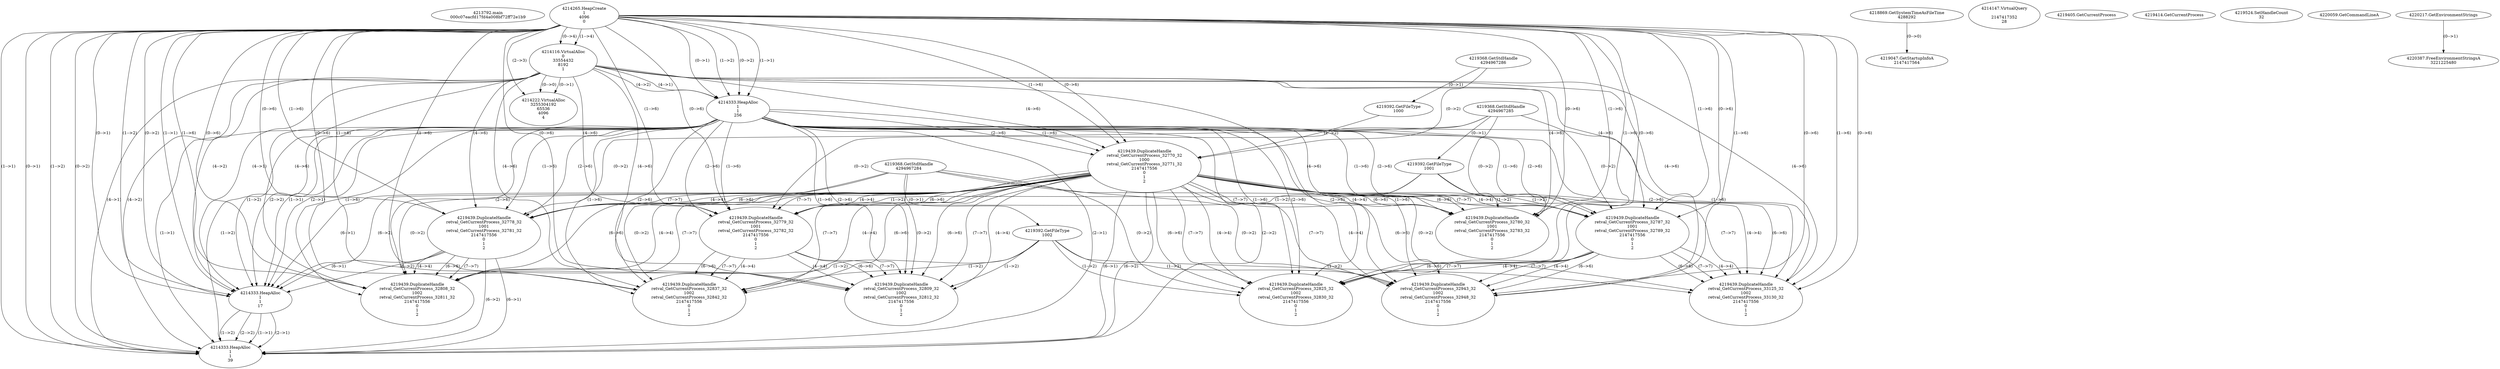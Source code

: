 // Global SCDG with merge call
digraph {
	0 [label="4213792.main
000c07eacfd17fd4a008bf72ff72e1b9"]
	1 [label="4214265.HeapCreate
1
4096
0"]
	2 [label="4218869.GetSystemTimeAsFileTime
4288292"]
	3 [label="4214116.VirtualAlloc
0
33554432
8192
1"]
	1 -> 3 [label="(1-->4)"]
	1 -> 3 [label="(0-->4)"]
	4 [label="4214147.VirtualQuery

2147417352
28"]
	5 [label="4214222.VirtualAlloc
3255304192
65536
4096
4"]
	3 -> 5 [label="(0-->1)"]
	1 -> 5 [label="(2-->3)"]
	3 -> 5 [label="(0-->0)"]
	6 [label="4219047.GetStartupInfoA
2147417564"]
	2 -> 6 [label="(0-->0)"]
	7 [label="4219368.GetStdHandle
4294967286"]
	8 [label="4219392.GetFileType
1000"]
	7 -> 8 [label="(0-->1)"]
	9 [label="4214333.HeapAlloc
1
1
256"]
	1 -> 9 [label="(1-->1)"]
	1 -> 9 [label="(0-->1)"]
	3 -> 9 [label="(4-->1)"]
	1 -> 9 [label="(1-->2)"]
	1 -> 9 [label="(0-->2)"]
	3 -> 9 [label="(4-->2)"]
	10 [label="4219405.GetCurrentProcess
"]
	11 [label="4219414.GetCurrentProcess
"]
	12 [label="4219439.DuplicateHandle
retval_GetCurrentProcess_32770_32
1000
retval_GetCurrentProcess_32771_32
2147417556
0
1
2"]
	7 -> 12 [label="(0-->2)"]
	8 -> 12 [label="(1-->2)"]
	1 -> 12 [label="(1-->6)"]
	1 -> 12 [label="(0-->6)"]
	3 -> 12 [label="(4-->6)"]
	9 -> 12 [label="(1-->6)"]
	9 -> 12 [label="(2-->6)"]
	13 [label="4219368.GetStdHandle
4294967285"]
	14 [label="4219392.GetFileType
1001"]
	13 -> 14 [label="(0-->1)"]
	15 [label="4219439.DuplicateHandle
retval_GetCurrentProcess_32778_32
1001
retval_GetCurrentProcess_32781_32
2147417556
0
1
2"]
	13 -> 15 [label="(0-->2)"]
	14 -> 15 [label="(1-->2)"]
	12 -> 15 [label="(4-->4)"]
	1 -> 15 [label="(1-->6)"]
	1 -> 15 [label="(0-->6)"]
	3 -> 15 [label="(4-->6)"]
	9 -> 15 [label="(1-->6)"]
	9 -> 15 [label="(2-->6)"]
	12 -> 15 [label="(6-->6)"]
	12 -> 15 [label="(7-->7)"]
	16 [label="4219368.GetStdHandle
4294967284"]
	17 [label="4219392.GetFileType
1002"]
	16 -> 17 [label="(0-->1)"]
	18 [label="4219524.SetHandleCount
32"]
	19 [label="4220059.GetCommandLineA
"]
	20 [label="4214333.HeapAlloc
1
1
17"]
	1 -> 20 [label="(1-->1)"]
	1 -> 20 [label="(0-->1)"]
	3 -> 20 [label="(4-->1)"]
	9 -> 20 [label="(1-->1)"]
	9 -> 20 [label="(2-->1)"]
	12 -> 20 [label="(6-->1)"]
	15 -> 20 [label="(6-->1)"]
	1 -> 20 [label="(1-->2)"]
	1 -> 20 [label="(0-->2)"]
	3 -> 20 [label="(4-->2)"]
	9 -> 20 [label="(1-->2)"]
	9 -> 20 [label="(2-->2)"]
	12 -> 20 [label="(6-->2)"]
	15 -> 20 [label="(6-->2)"]
	21 [label="4220217.GetEnvironmentStrings
"]
	22 [label="4214333.HeapAlloc
1
1
39"]
	1 -> 22 [label="(1-->1)"]
	1 -> 22 [label="(0-->1)"]
	3 -> 22 [label="(4-->1)"]
	9 -> 22 [label="(1-->1)"]
	9 -> 22 [label="(2-->1)"]
	12 -> 22 [label="(6-->1)"]
	15 -> 22 [label="(6-->1)"]
	20 -> 22 [label="(1-->1)"]
	20 -> 22 [label="(2-->1)"]
	1 -> 22 [label="(1-->2)"]
	1 -> 22 [label="(0-->2)"]
	3 -> 22 [label="(4-->2)"]
	9 -> 22 [label="(1-->2)"]
	9 -> 22 [label="(2-->2)"]
	12 -> 22 [label="(6-->2)"]
	15 -> 22 [label="(6-->2)"]
	20 -> 22 [label="(1-->2)"]
	20 -> 22 [label="(2-->2)"]
	23 [label="4220387.FreeEnvironmentStringsA
3221225480"]
	21 -> 23 [label="(0-->1)"]
	24 [label="4219439.DuplicateHandle
retval_GetCurrentProcess_32779_32
1001
retval_GetCurrentProcess_32782_32
2147417556
0
1
2"]
	13 -> 24 [label="(0-->2)"]
	14 -> 24 [label="(1-->2)"]
	12 -> 24 [label="(4-->4)"]
	1 -> 24 [label="(1-->6)"]
	1 -> 24 [label="(0-->6)"]
	3 -> 24 [label="(4-->6)"]
	9 -> 24 [label="(1-->6)"]
	9 -> 24 [label="(2-->6)"]
	12 -> 24 [label="(6-->6)"]
	12 -> 24 [label="(7-->7)"]
	25 [label="4219439.DuplicateHandle
retval_GetCurrentProcess_32780_32
1001
retval_GetCurrentProcess_32783_32
2147417556
0
1
2"]
	13 -> 25 [label="(0-->2)"]
	14 -> 25 [label="(1-->2)"]
	12 -> 25 [label="(4-->4)"]
	1 -> 25 [label="(1-->6)"]
	1 -> 25 [label="(0-->6)"]
	3 -> 25 [label="(4-->6)"]
	9 -> 25 [label="(1-->6)"]
	9 -> 25 [label="(2-->6)"]
	12 -> 25 [label="(6-->6)"]
	12 -> 25 [label="(7-->7)"]
	26 [label="4219439.DuplicateHandle
retval_GetCurrentProcess_32808_32
1002
retval_GetCurrentProcess_32811_32
2147417556
0
1
2"]
	16 -> 26 [label="(0-->2)"]
	17 -> 26 [label="(1-->2)"]
	12 -> 26 [label="(4-->4)"]
	15 -> 26 [label="(4-->4)"]
	1 -> 26 [label="(1-->6)"]
	1 -> 26 [label="(0-->6)"]
	3 -> 26 [label="(4-->6)"]
	9 -> 26 [label="(1-->6)"]
	9 -> 26 [label="(2-->6)"]
	12 -> 26 [label="(6-->6)"]
	15 -> 26 [label="(6-->6)"]
	12 -> 26 [label="(7-->7)"]
	15 -> 26 [label="(7-->7)"]
	27 [label="4219439.DuplicateHandle
retval_GetCurrentProcess_32809_32
1002
retval_GetCurrentProcess_32812_32
2147417556
0
1
2"]
	16 -> 27 [label="(0-->2)"]
	17 -> 27 [label="(1-->2)"]
	12 -> 27 [label="(4-->4)"]
	24 -> 27 [label="(4-->4)"]
	1 -> 27 [label="(1-->6)"]
	1 -> 27 [label="(0-->6)"]
	3 -> 27 [label="(4-->6)"]
	9 -> 27 [label="(1-->6)"]
	9 -> 27 [label="(2-->6)"]
	12 -> 27 [label="(6-->6)"]
	24 -> 27 [label="(6-->6)"]
	12 -> 27 [label="(7-->7)"]
	24 -> 27 [label="(7-->7)"]
	28 [label="4219439.DuplicateHandle
retval_GetCurrentProcess_32787_32
1001
retval_GetCurrentProcess_32789_32
2147417556
0
1
2"]
	13 -> 28 [label="(0-->2)"]
	14 -> 28 [label="(1-->2)"]
	12 -> 28 [label="(4-->4)"]
	1 -> 28 [label="(1-->6)"]
	1 -> 28 [label="(0-->6)"]
	3 -> 28 [label="(4-->6)"]
	9 -> 28 [label="(1-->6)"]
	9 -> 28 [label="(2-->6)"]
	12 -> 28 [label="(6-->6)"]
	12 -> 28 [label="(7-->7)"]
	29 [label="4219439.DuplicateHandle
retval_GetCurrentProcess_32825_32
1002
retval_GetCurrentProcess_32830_32
2147417556
0
1
2"]
	16 -> 29 [label="(0-->2)"]
	17 -> 29 [label="(1-->2)"]
	12 -> 29 [label="(4-->4)"]
	28 -> 29 [label="(4-->4)"]
	1 -> 29 [label="(1-->6)"]
	1 -> 29 [label="(0-->6)"]
	3 -> 29 [label="(4-->6)"]
	9 -> 29 [label="(1-->6)"]
	9 -> 29 [label="(2-->6)"]
	12 -> 29 [label="(6-->6)"]
	28 -> 29 [label="(6-->6)"]
	12 -> 29 [label="(7-->7)"]
	28 -> 29 [label="(7-->7)"]
	30 [label="4219439.DuplicateHandle
retval_GetCurrentProcess_32837_32
1002
retval_GetCurrentProcess_32842_32
2147417556
0
1
2"]
	16 -> 30 [label="(0-->2)"]
	17 -> 30 [label="(1-->2)"]
	12 -> 30 [label="(4-->4)"]
	24 -> 30 [label="(4-->4)"]
	1 -> 30 [label="(1-->6)"]
	1 -> 30 [label="(0-->6)"]
	3 -> 30 [label="(4-->6)"]
	9 -> 30 [label="(1-->6)"]
	9 -> 30 [label="(2-->6)"]
	12 -> 30 [label="(6-->6)"]
	24 -> 30 [label="(6-->6)"]
	12 -> 30 [label="(7-->7)"]
	24 -> 30 [label="(7-->7)"]
	31 [label="4219439.DuplicateHandle
retval_GetCurrentProcess_32943_32
1002
retval_GetCurrentProcess_32948_32
2147417556
0
1
2"]
	16 -> 31 [label="(0-->2)"]
	17 -> 31 [label="(1-->2)"]
	12 -> 31 [label="(4-->4)"]
	28 -> 31 [label="(4-->4)"]
	1 -> 31 [label="(1-->6)"]
	1 -> 31 [label="(0-->6)"]
	3 -> 31 [label="(4-->6)"]
	9 -> 31 [label="(1-->6)"]
	9 -> 31 [label="(2-->6)"]
	12 -> 31 [label="(6-->6)"]
	28 -> 31 [label="(6-->6)"]
	12 -> 31 [label="(7-->7)"]
	28 -> 31 [label="(7-->7)"]
	32 [label="4219439.DuplicateHandle
retval_GetCurrentProcess_33125_32
1002
retval_GetCurrentProcess_33130_32
2147417556
0
1
2"]
	16 -> 32 [label="(0-->2)"]
	17 -> 32 [label="(1-->2)"]
	12 -> 32 [label="(4-->4)"]
	28 -> 32 [label="(4-->4)"]
	1 -> 32 [label="(1-->6)"]
	1 -> 32 [label="(0-->6)"]
	3 -> 32 [label="(4-->6)"]
	9 -> 32 [label="(1-->6)"]
	9 -> 32 [label="(2-->6)"]
	12 -> 32 [label="(6-->6)"]
	28 -> 32 [label="(6-->6)"]
	12 -> 32 [label="(7-->7)"]
	28 -> 32 [label="(7-->7)"]
}
